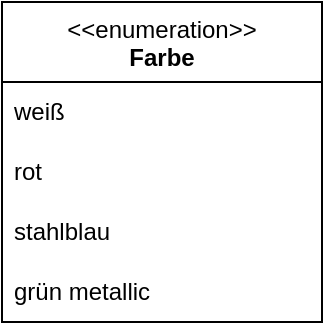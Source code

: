 <mxfile version="24.4.13" type="device">
  <diagram name="Seite-1" id="G_nYxdYXhdwYIfTqOK9U">
    <mxGraphModel dx="1050" dy="567" grid="1" gridSize="10" guides="1" tooltips="1" connect="1" arrows="1" fold="1" page="1" pageScale="1" pageWidth="827" pageHeight="1169" math="0" shadow="0">
      <root>
        <mxCell id="0" />
        <mxCell id="1" parent="0" />
        <mxCell id="jhq9-aiuI4UzO4l8wsM8-14" value="&amp;lt;&amp;lt;enumeration&amp;gt;&amp;gt;&lt;br&gt;&lt;b&gt;Farbe&lt;/b&gt;" style="swimlane;fontStyle=0;align=center;verticalAlign=top;childLayout=stackLayout;horizontal=1;startSize=40;horizontalStack=0;resizeParent=1;resizeParentMax=0;resizeLast=0;collapsible=0;marginBottom=0;html=1;whiteSpace=wrap;" parent="1" vertex="1">
          <mxGeometry x="80" y="80" width="160" height="160" as="geometry" />
        </mxCell>
        <mxCell id="jhq9-aiuI4UzO4l8wsM8-15" value="weiß" style="text;html=1;strokeColor=none;fillColor=none;align=left;verticalAlign=middle;spacingLeft=4;spacingRight=4;overflow=hidden;rotatable=0;points=[[0,0.5],[1,0.5]];portConstraint=eastwest;whiteSpace=wrap;" parent="jhq9-aiuI4UzO4l8wsM8-14" vertex="1">
          <mxGeometry y="40" width="160" height="30" as="geometry" />
        </mxCell>
        <mxCell id="jhq9-aiuI4UzO4l8wsM8-16" value="rot" style="text;html=1;strokeColor=none;fillColor=none;align=left;verticalAlign=middle;spacingLeft=4;spacingRight=4;overflow=hidden;rotatable=0;points=[[0,0.5],[1,0.5]];portConstraint=eastwest;whiteSpace=wrap;" parent="jhq9-aiuI4UzO4l8wsM8-14" vertex="1">
          <mxGeometry y="70" width="160" height="30" as="geometry" />
        </mxCell>
        <mxCell id="jhq9-aiuI4UzO4l8wsM8-17" value="stahlblau" style="text;html=1;strokeColor=none;fillColor=none;align=left;verticalAlign=middle;spacingLeft=4;spacingRight=4;overflow=hidden;rotatable=0;points=[[0,0.5],[1,0.5]];portConstraint=eastwest;whiteSpace=wrap;" parent="jhq9-aiuI4UzO4l8wsM8-14" vertex="1">
          <mxGeometry y="100" width="160" height="30" as="geometry" />
        </mxCell>
        <mxCell id="jhq9-aiuI4UzO4l8wsM8-18" value="grün metallic" style="text;html=1;strokeColor=none;fillColor=none;align=left;verticalAlign=middle;spacingLeft=4;spacingRight=4;overflow=hidden;rotatable=0;points=[[0,0.5],[1,0.5]];portConstraint=eastwest;whiteSpace=wrap;" parent="jhq9-aiuI4UzO4l8wsM8-14" vertex="1">
          <mxGeometry y="130" width="160" height="30" as="geometry" />
        </mxCell>
      </root>
    </mxGraphModel>
  </diagram>
</mxfile>
